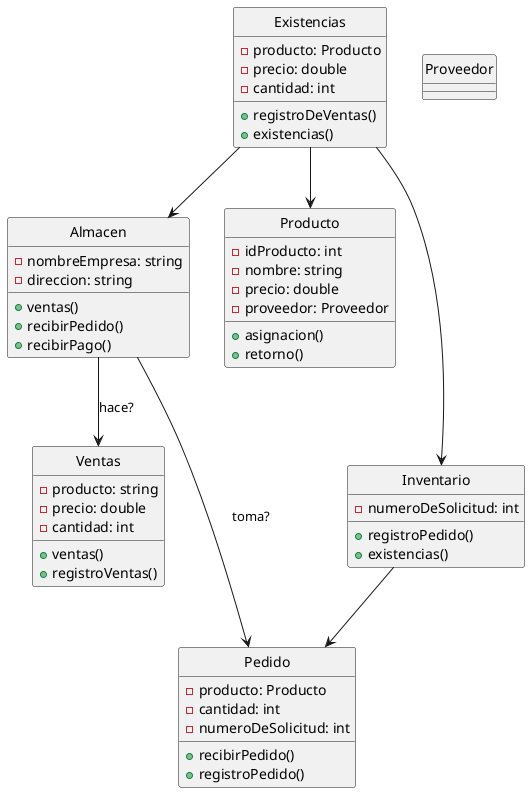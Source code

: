 @startuml latercera
skinparam  Style strictuml
skinparam  SequenceMessageAlignment center

class Ventas{
    - producto: string
    - precio: double
    - cantidad: int
    +ventas()
    +registroVentas()
}

class Almacen{
    - nombreEmpresa: string
    - direccion: string
    +ventas()
    +recibirPedido()
    +recibirPago()
}

class Pedido{
    - producto: Producto
    - cantidad: int
    - numeroDeSolicitud: int
    +recibirPedido()
    +registroPedido()
}

class Existencias{
    -producto: Producto
    -precio: double
    -cantidad: int
    +registroDeVentas()
    +existencias()
}

class Producto{
    -idProducto: int
    -nombre: string
    -precio: double
    -proveedor: Proveedor
    +asignacion()
    +retorno()
}

class Inventario{
    -numeroDeSolicitud: int
    +registroPedido()
    +existencias()
}

class Proveedor{}

Almacen-->Ventas: hace?
Almacen-->Pedido: toma?
Existencias-->Almacen
Existencias-->Producto
Inventario-->Pedido
Existencias--->Inventario
@enduml